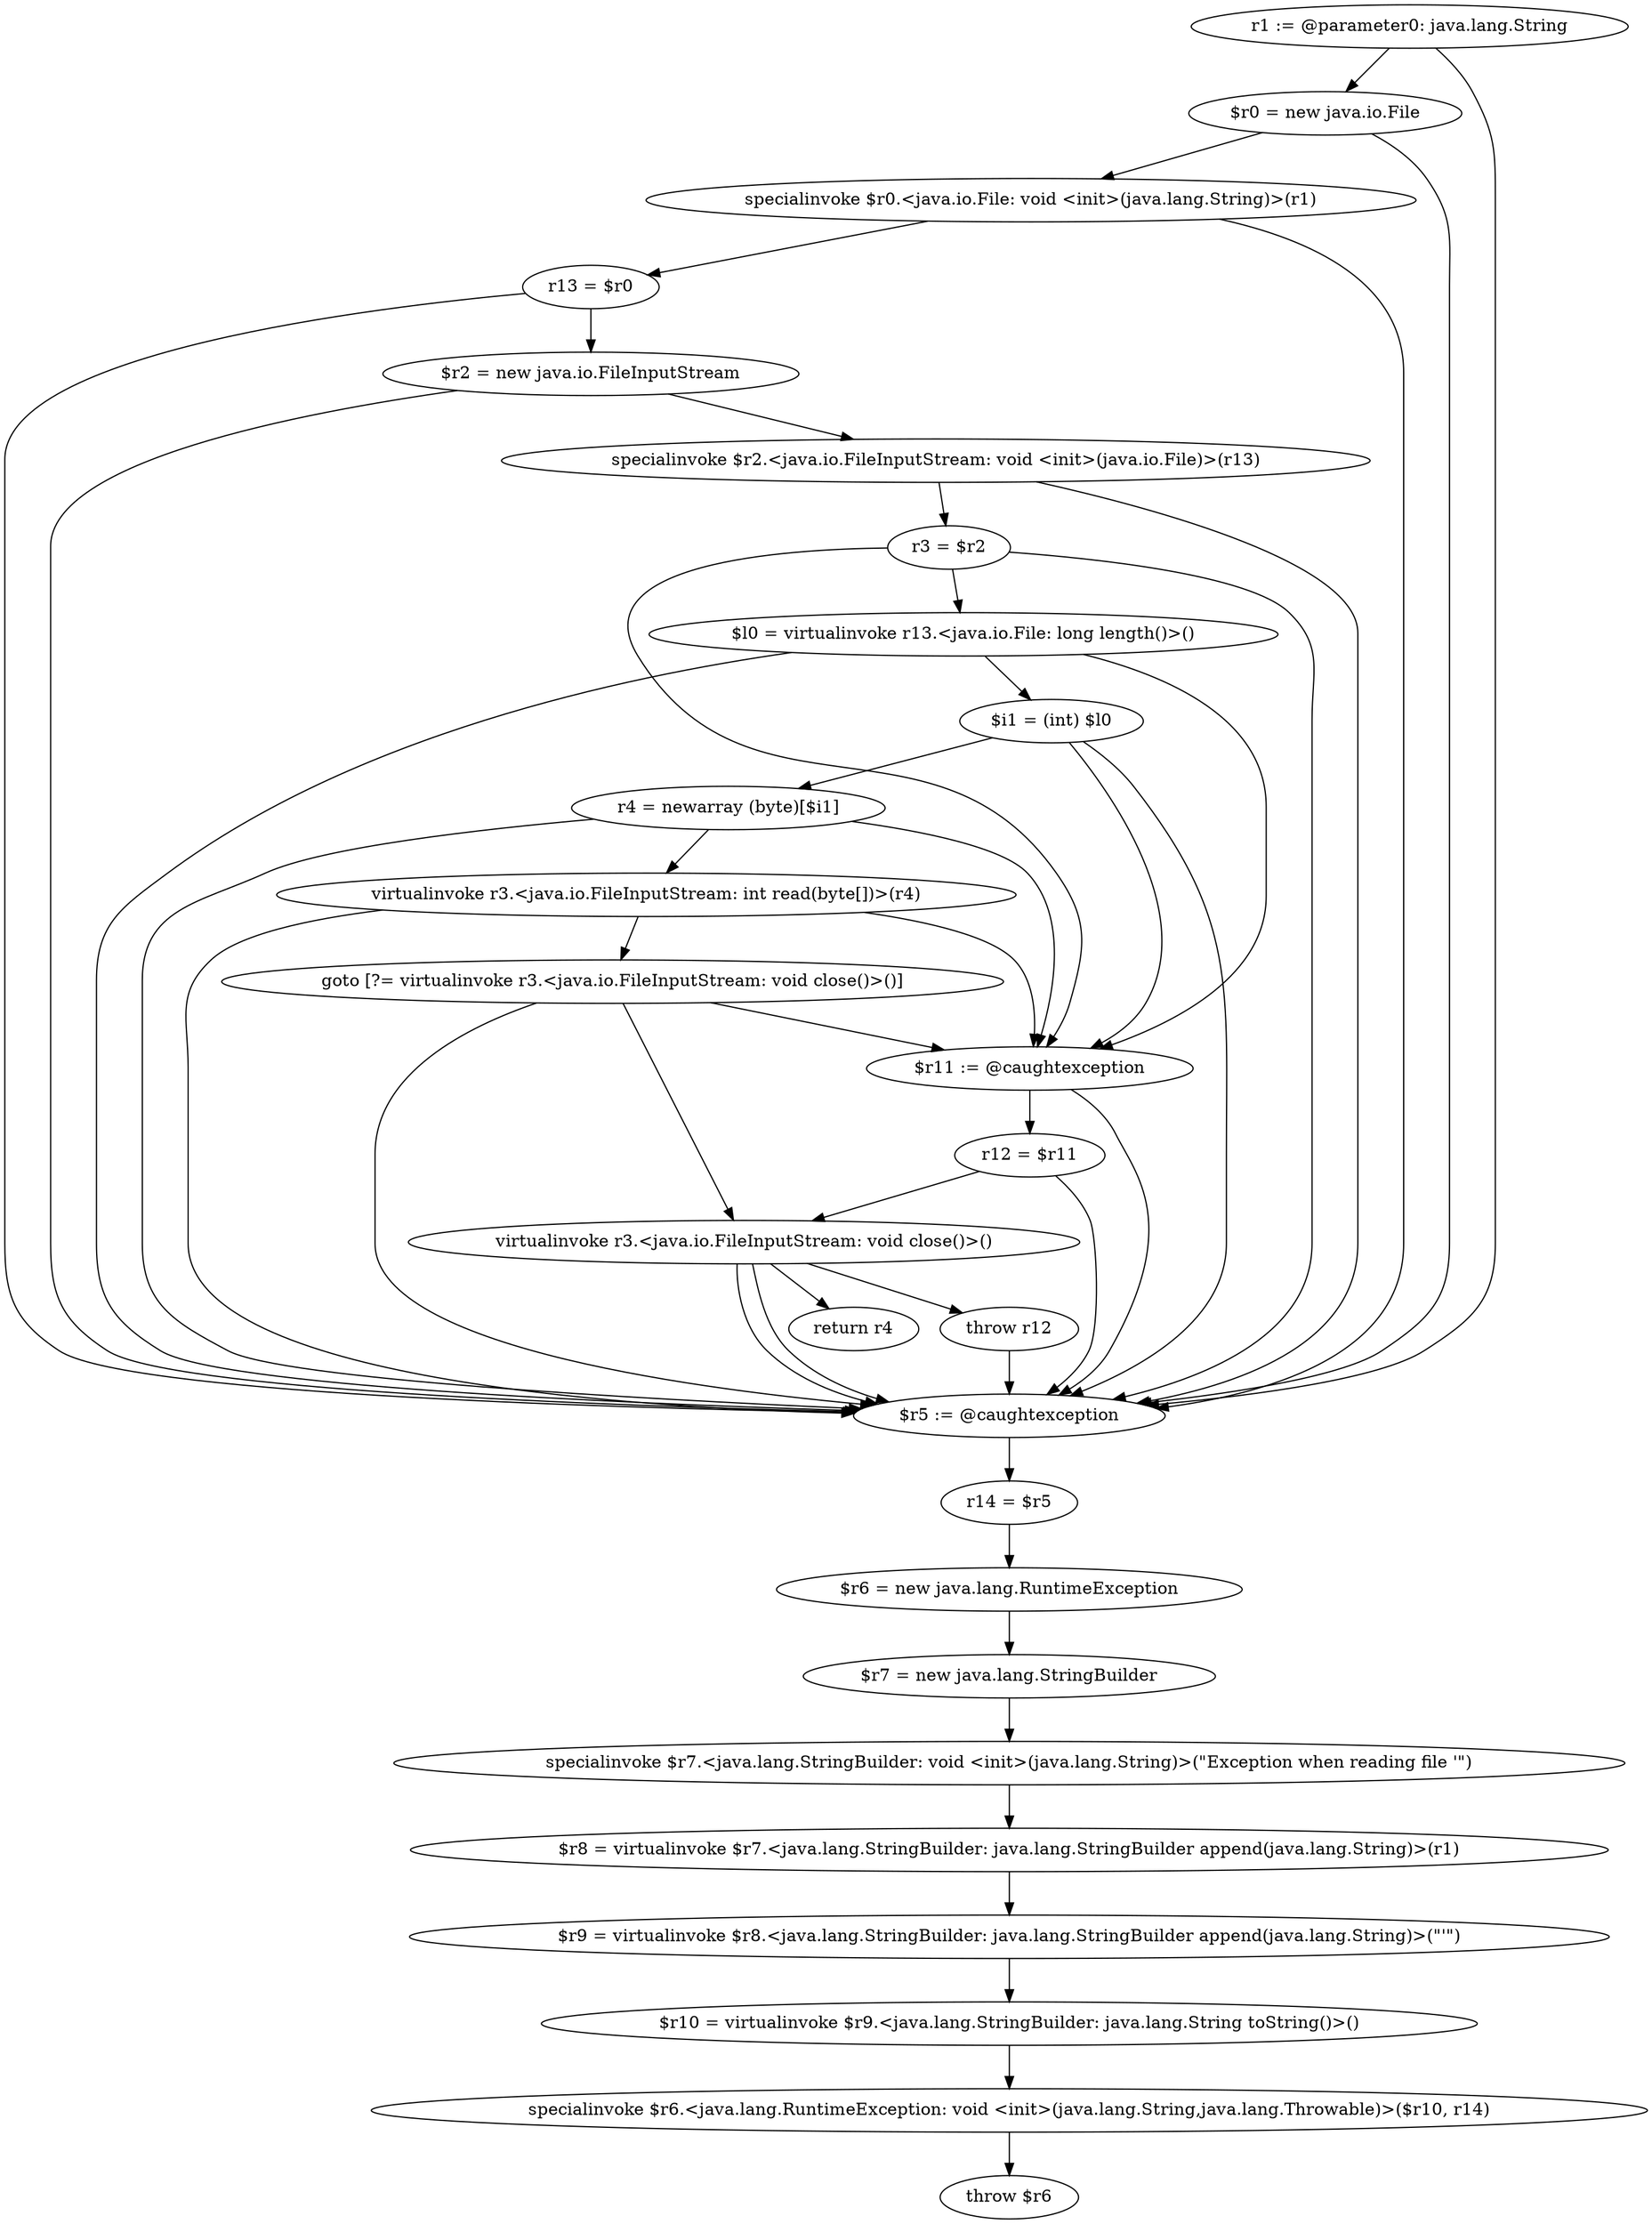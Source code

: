 digraph "unitGraph" {
    "r1 := @parameter0: java.lang.String"
    "$r0 = new java.io.File"
    "specialinvoke $r0.<java.io.File: void <init>(java.lang.String)>(r1)"
    "r13 = $r0"
    "$r2 = new java.io.FileInputStream"
    "specialinvoke $r2.<java.io.FileInputStream: void <init>(java.io.File)>(r13)"
    "r3 = $r2"
    "$l0 = virtualinvoke r13.<java.io.File: long length()>()"
    "$i1 = (int) $l0"
    "r4 = newarray (byte)[$i1]"
    "virtualinvoke r3.<java.io.FileInputStream: int read(byte[])>(r4)"
    "goto [?= virtualinvoke r3.<java.io.FileInputStream: void close()>()]"
    "$r11 := @caughtexception"
    "r12 = $r11"
    "virtualinvoke r3.<java.io.FileInputStream: void close()>()"
    "throw r12"
    "return r4"
    "$r5 := @caughtexception"
    "r14 = $r5"
    "$r6 = new java.lang.RuntimeException"
    "$r7 = new java.lang.StringBuilder"
    "specialinvoke $r7.<java.lang.StringBuilder: void <init>(java.lang.String)>(\"Exception when reading file \'\")"
    "$r8 = virtualinvoke $r7.<java.lang.StringBuilder: java.lang.StringBuilder append(java.lang.String)>(r1)"
    "$r9 = virtualinvoke $r8.<java.lang.StringBuilder: java.lang.StringBuilder append(java.lang.String)>(\"\'\")"
    "$r10 = virtualinvoke $r9.<java.lang.StringBuilder: java.lang.String toString()>()"
    "specialinvoke $r6.<java.lang.RuntimeException: void <init>(java.lang.String,java.lang.Throwable)>($r10, r14)"
    "throw $r6"
    "r1 := @parameter0: java.lang.String"->"$r0 = new java.io.File";
    "r1 := @parameter0: java.lang.String"->"$r5 := @caughtexception";
    "$r0 = new java.io.File"->"specialinvoke $r0.<java.io.File: void <init>(java.lang.String)>(r1)";
    "$r0 = new java.io.File"->"$r5 := @caughtexception";
    "specialinvoke $r0.<java.io.File: void <init>(java.lang.String)>(r1)"->"r13 = $r0";
    "specialinvoke $r0.<java.io.File: void <init>(java.lang.String)>(r1)"->"$r5 := @caughtexception";
    "r13 = $r0"->"$r2 = new java.io.FileInputStream";
    "r13 = $r0"->"$r5 := @caughtexception";
    "$r2 = new java.io.FileInputStream"->"specialinvoke $r2.<java.io.FileInputStream: void <init>(java.io.File)>(r13)";
    "$r2 = new java.io.FileInputStream"->"$r5 := @caughtexception";
    "specialinvoke $r2.<java.io.FileInputStream: void <init>(java.io.File)>(r13)"->"r3 = $r2";
    "specialinvoke $r2.<java.io.FileInputStream: void <init>(java.io.File)>(r13)"->"$r5 := @caughtexception";
    "r3 = $r2"->"$r11 := @caughtexception";
    "r3 = $r2"->"$r5 := @caughtexception";
    "r3 = $r2"->"$l0 = virtualinvoke r13.<java.io.File: long length()>()";
    "$l0 = virtualinvoke r13.<java.io.File: long length()>()"->"$r11 := @caughtexception";
    "$l0 = virtualinvoke r13.<java.io.File: long length()>()"->"$r5 := @caughtexception";
    "$l0 = virtualinvoke r13.<java.io.File: long length()>()"->"$i1 = (int) $l0";
    "$i1 = (int) $l0"->"$r11 := @caughtexception";
    "$i1 = (int) $l0"->"$r5 := @caughtexception";
    "$i1 = (int) $l0"->"r4 = newarray (byte)[$i1]";
    "r4 = newarray (byte)[$i1]"->"$r11 := @caughtexception";
    "r4 = newarray (byte)[$i1]"->"$r5 := @caughtexception";
    "r4 = newarray (byte)[$i1]"->"virtualinvoke r3.<java.io.FileInputStream: int read(byte[])>(r4)";
    "virtualinvoke r3.<java.io.FileInputStream: int read(byte[])>(r4)"->"$r11 := @caughtexception";
    "virtualinvoke r3.<java.io.FileInputStream: int read(byte[])>(r4)"->"$r5 := @caughtexception";
    "virtualinvoke r3.<java.io.FileInputStream: int read(byte[])>(r4)"->"goto [?= virtualinvoke r3.<java.io.FileInputStream: void close()>()]";
    "goto [?= virtualinvoke r3.<java.io.FileInputStream: void close()>()]"->"$r11 := @caughtexception";
    "goto [?= virtualinvoke r3.<java.io.FileInputStream: void close()>()]"->"$r5 := @caughtexception";
    "goto [?= virtualinvoke r3.<java.io.FileInputStream: void close()>()]"->"virtualinvoke r3.<java.io.FileInputStream: void close()>()";
    "$r11 := @caughtexception"->"r12 = $r11";
    "$r11 := @caughtexception"->"$r5 := @caughtexception";
    "r12 = $r11"->"virtualinvoke r3.<java.io.FileInputStream: void close()>()";
    "r12 = $r11"->"$r5 := @caughtexception";
    "virtualinvoke r3.<java.io.FileInputStream: void close()>()"->"throw r12";
    "virtualinvoke r3.<java.io.FileInputStream: void close()>()"->"$r5 := @caughtexception";
    "throw r12"->"$r5 := @caughtexception";
    "virtualinvoke r3.<java.io.FileInputStream: void close()>()"->"return r4";
    "virtualinvoke r3.<java.io.FileInputStream: void close()>()"->"$r5 := @caughtexception";
    "$r5 := @caughtexception"->"r14 = $r5";
    "r14 = $r5"->"$r6 = new java.lang.RuntimeException";
    "$r6 = new java.lang.RuntimeException"->"$r7 = new java.lang.StringBuilder";
    "$r7 = new java.lang.StringBuilder"->"specialinvoke $r7.<java.lang.StringBuilder: void <init>(java.lang.String)>(\"Exception when reading file \'\")";
    "specialinvoke $r7.<java.lang.StringBuilder: void <init>(java.lang.String)>(\"Exception when reading file \'\")"->"$r8 = virtualinvoke $r7.<java.lang.StringBuilder: java.lang.StringBuilder append(java.lang.String)>(r1)";
    "$r8 = virtualinvoke $r7.<java.lang.StringBuilder: java.lang.StringBuilder append(java.lang.String)>(r1)"->"$r9 = virtualinvoke $r8.<java.lang.StringBuilder: java.lang.StringBuilder append(java.lang.String)>(\"\'\")";
    "$r9 = virtualinvoke $r8.<java.lang.StringBuilder: java.lang.StringBuilder append(java.lang.String)>(\"\'\")"->"$r10 = virtualinvoke $r9.<java.lang.StringBuilder: java.lang.String toString()>()";
    "$r10 = virtualinvoke $r9.<java.lang.StringBuilder: java.lang.String toString()>()"->"specialinvoke $r6.<java.lang.RuntimeException: void <init>(java.lang.String,java.lang.Throwable)>($r10, r14)";
    "specialinvoke $r6.<java.lang.RuntimeException: void <init>(java.lang.String,java.lang.Throwable)>($r10, r14)"->"throw $r6";
}

